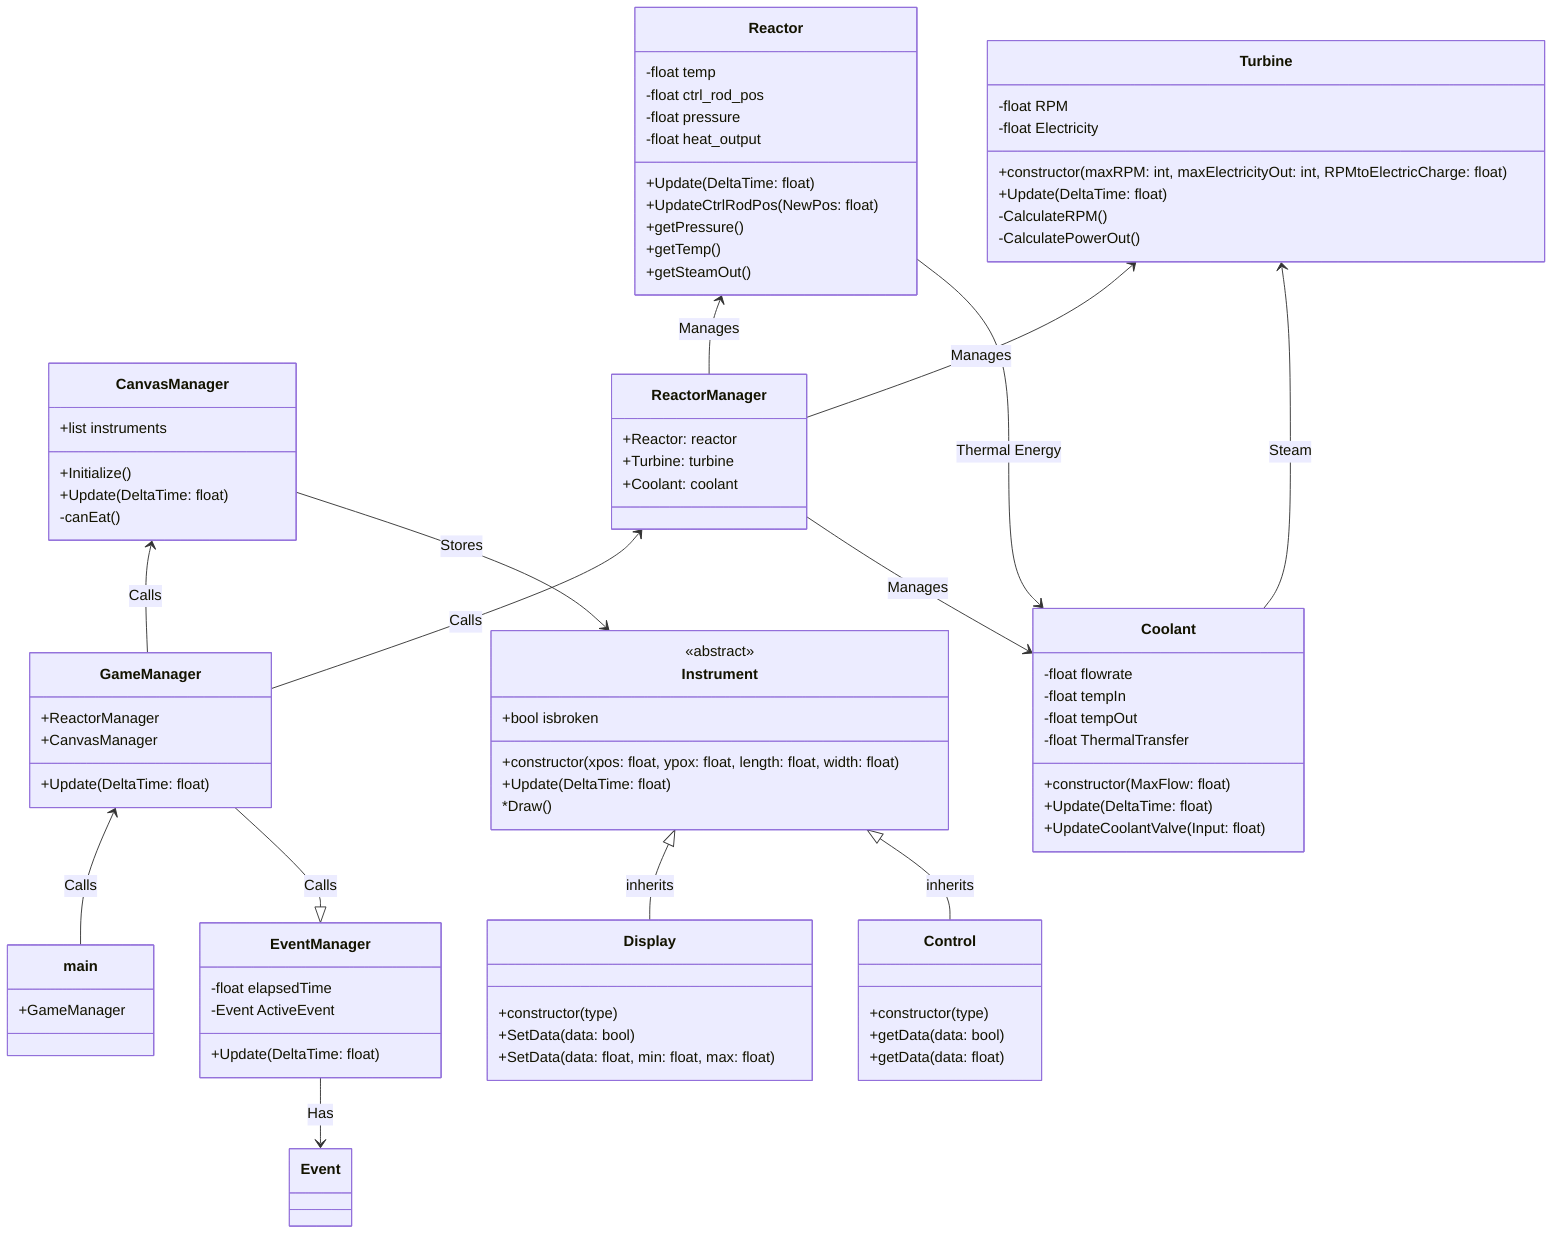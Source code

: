 ﻿classDiagram
    GameManager <-- main: Calls
    CanvasManager <-- GameManager: Calls
    ReactorManager <-- GameManager: Calls
    CanvasManager --> Instrument: Stores
    class main {
        +GameManager
    }
    class GameManager {
        +ReactorManager
        +CanvasManager
        +Update(DeltaTime: float)
    }
    GameManager --|> EventManager: Calls
    class EventManager {
        -float elapsedTime
        -Event ActiveEvent
        +Update(DeltaTime: float)
    }
    EventManager --> Event: Has
    class Event {
    }
    class CanvasManager {
        +list<Instrument> instruments
        +Initialize()
        +Update(DeltaTime: float)
        -canEat()
    }
    class Instrument {
        <<abstract>>
        +constructor(xpos: float, ypox: float, length: float, width: float)
        +bool isbroken
        +Update(DeltaTime: float)
        *Draw()
    }
    Instrument <|-- Display: inherits
    class Display {
        +constructor(type)
        +SetData(data: bool)
        +SetData(data: float, min: float, max: float)
    }
    Instrument <|-- Control: inherits
    class Control {
        +constructor(type)
        +getData(data: bool)
        +getData(data: float)
    }
    class ReactorManager {
        +Reactor: reactor
        +Turbine: turbine
        +Coolant: coolant
    }
    Reactor <-- ReactorManager: Manages
    class Reactor {
        -float temp
        -float ctrl_rod_pos
        -float pressure
        -float heat_output
        +Update(DeltaTime: float)
        +UpdateCtrlRodPos(NewPos: float)
        +getPressure()
        +getTemp()
        +getSteamOut()
    }
    Reactor --> Coolant: Thermal Energy
    Turbine <-- ReactorManager: Manages
    class Turbine {
        +constructor(maxRPM: int, maxElectricityOut: int, RPMtoElectricCharge: float)
        -float RPM
        -float Electricity
        +Update(DeltaTime: float)
        -CalculateRPM()
        -CalculatePowerOut()
    }
    ReactorManager --> Coolant: Manages
    Turbine <-- Coolant: Steam
    class Coolant {
        +constructor(MaxFlow: float)
        -float flowrate
        -float tempIn
        -float tempOut
        -float ThermalTransfer
        +Update(DeltaTime: float)
        +UpdateCoolantValve(Input: float)
    }